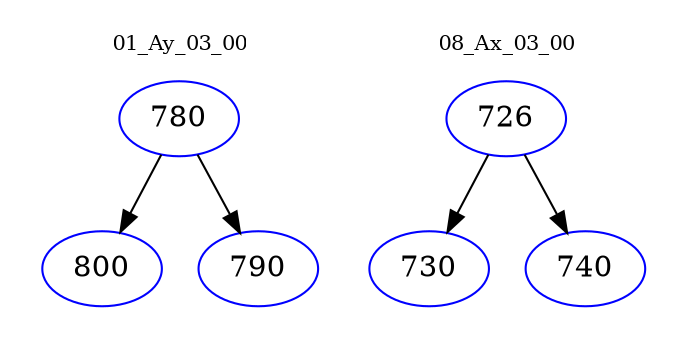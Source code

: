 digraph{
subgraph cluster_0 {
color = white
label = "01_Ay_03_00";
fontsize=10;
T0_780 [label="780", color="blue"]
T0_780 -> T0_800 [color="black"]
T0_800 [label="800", color="blue"]
T0_780 -> T0_790 [color="black"]
T0_790 [label="790", color="blue"]
}
subgraph cluster_1 {
color = white
label = "08_Ax_03_00";
fontsize=10;
T1_726 [label="726", color="blue"]
T1_726 -> T1_730 [color="black"]
T1_730 [label="730", color="blue"]
T1_726 -> T1_740 [color="black"]
T1_740 [label="740", color="blue"]
}
}
